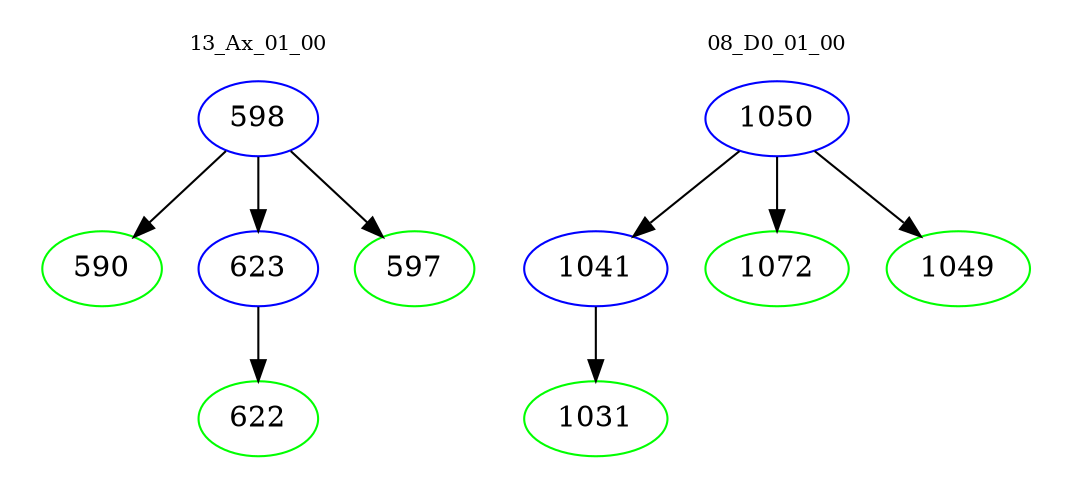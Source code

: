 digraph{
subgraph cluster_0 {
color = white
label = "13_Ax_01_00";
fontsize=10;
T0_598 [label="598", color="blue"]
T0_598 -> T0_590 [color="black"]
T0_590 [label="590", color="green"]
T0_598 -> T0_623 [color="black"]
T0_623 [label="623", color="blue"]
T0_623 -> T0_622 [color="black"]
T0_622 [label="622", color="green"]
T0_598 -> T0_597 [color="black"]
T0_597 [label="597", color="green"]
}
subgraph cluster_1 {
color = white
label = "08_D0_01_00";
fontsize=10;
T1_1050 [label="1050", color="blue"]
T1_1050 -> T1_1041 [color="black"]
T1_1041 [label="1041", color="blue"]
T1_1041 -> T1_1031 [color="black"]
T1_1031 [label="1031", color="green"]
T1_1050 -> T1_1072 [color="black"]
T1_1072 [label="1072", color="green"]
T1_1050 -> T1_1049 [color="black"]
T1_1049 [label="1049", color="green"]
}
}
